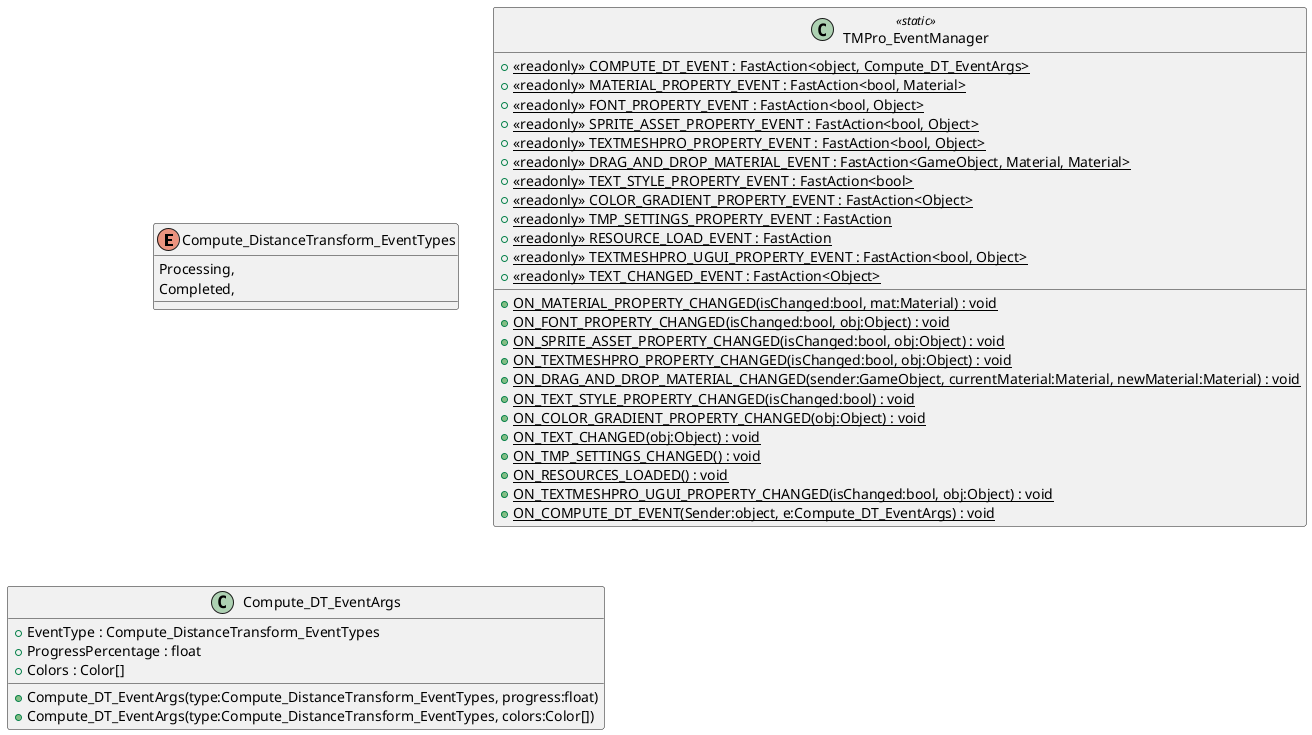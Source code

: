 @startuml
enum Compute_DistanceTransform_EventTypes {
    Processing,
    Completed,
}
class TMPro_EventManager <<static>> {
    + {static} <<readonly>> COMPUTE_DT_EVENT : FastAction<object, Compute_DT_EventArgs>
    + {static} <<readonly>> MATERIAL_PROPERTY_EVENT : FastAction<bool, Material>
    + {static} <<readonly>> FONT_PROPERTY_EVENT : FastAction<bool, Object>
    + {static} <<readonly>> SPRITE_ASSET_PROPERTY_EVENT : FastAction<bool, Object>
    + {static} <<readonly>> TEXTMESHPRO_PROPERTY_EVENT : FastAction<bool, Object>
    + {static} <<readonly>> DRAG_AND_DROP_MATERIAL_EVENT : FastAction<GameObject, Material, Material>
    + {static} <<readonly>> TEXT_STYLE_PROPERTY_EVENT : FastAction<bool>
    + {static} <<readonly>> COLOR_GRADIENT_PROPERTY_EVENT : FastAction<Object>
    + {static} <<readonly>> TMP_SETTINGS_PROPERTY_EVENT : FastAction
    + {static} <<readonly>> RESOURCE_LOAD_EVENT : FastAction
    + {static} <<readonly>> TEXTMESHPRO_UGUI_PROPERTY_EVENT : FastAction<bool, Object>
    + {static} <<readonly>> TEXT_CHANGED_EVENT : FastAction<Object>
    + {static} ON_MATERIAL_PROPERTY_CHANGED(isChanged:bool, mat:Material) : void
    + {static} ON_FONT_PROPERTY_CHANGED(isChanged:bool, obj:Object) : void
    + {static} ON_SPRITE_ASSET_PROPERTY_CHANGED(isChanged:bool, obj:Object) : void
    + {static} ON_TEXTMESHPRO_PROPERTY_CHANGED(isChanged:bool, obj:Object) : void
    + {static} ON_DRAG_AND_DROP_MATERIAL_CHANGED(sender:GameObject, currentMaterial:Material, newMaterial:Material) : void
    + {static} ON_TEXT_STYLE_PROPERTY_CHANGED(isChanged:bool) : void
    + {static} ON_COLOR_GRADIENT_PROPERTY_CHANGED(obj:Object) : void
    + {static} ON_TEXT_CHANGED(obj:Object) : void
    + {static} ON_TMP_SETTINGS_CHANGED() : void
    + {static} ON_RESOURCES_LOADED() : void
    + {static} ON_TEXTMESHPRO_UGUI_PROPERTY_CHANGED(isChanged:bool, obj:Object) : void
    + {static} ON_COMPUTE_DT_EVENT(Sender:object, e:Compute_DT_EventArgs) : void
}
class Compute_DT_EventArgs {
    + EventType : Compute_DistanceTransform_EventTypes
    + ProgressPercentage : float
    + Colors : Color[]
    + Compute_DT_EventArgs(type:Compute_DistanceTransform_EventTypes, progress:float)
    + Compute_DT_EventArgs(type:Compute_DistanceTransform_EventTypes, colors:Color[])
}
@enduml
